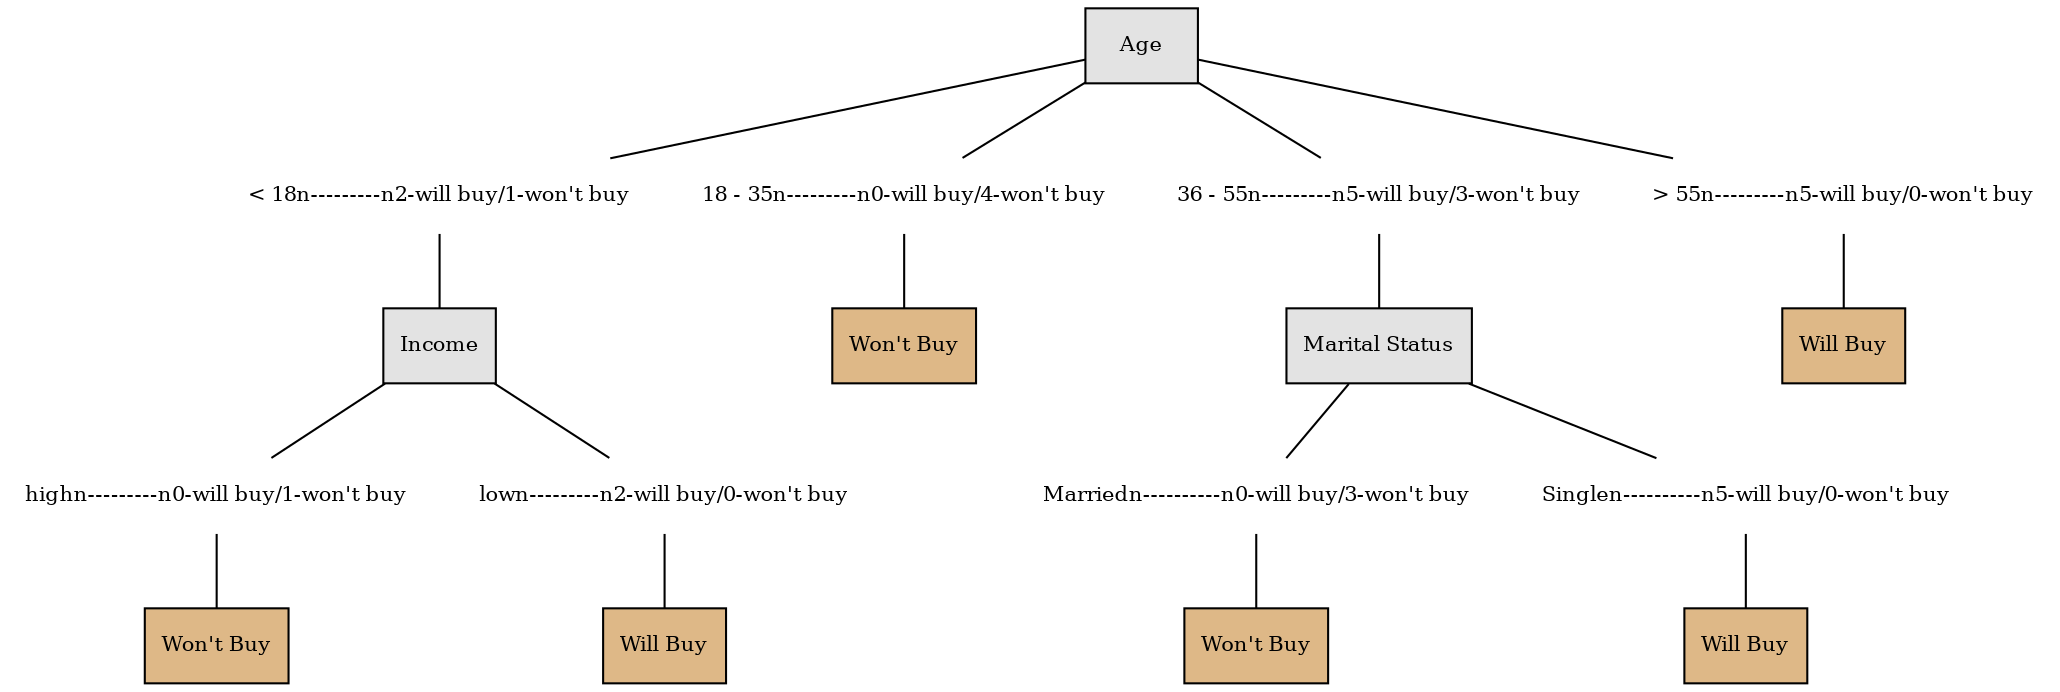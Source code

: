 digraph dtree {
    node [fontsize=10, shape=box];

    age [label=Age, style=filled, fillcolor=grey89];
    age1 [label="< 18n---------n2-will buy/1-won't buy", shape=plaintext];
    age2 [label="18 - 35n---------n0-will buy/4-won't buy", shape=plaintext];
    age3 [label="36 - 55n---------n5-will buy/3-won't buy", shape=plaintext];
    age4 [label="> 55n---------n5-will buy/0-won't buy", shape=plaintext];
    income [label=Income, style=filled, fillcolor=grey89, pos="111,170"];
    high [label="highn---------n0-will buy/1-won't buy", shape=plaintext];
    low [label="lown---------n2-will buy/0-won't buy", shape=plaintext];
    no1 [label="Won't Buy", style=filled, fillcolor=burlywood];
    yes1 [label="Will Buy", style=filled, fillcolor=burlywood];
    no2 [label="Won't Buy", style=filled, fillcolor=burlywood];
    marital_status [label="Marital Status", style=filled, fillcolor=grey89];
    yes2 [label="Will Buy", style=filled, fillcolor=burlywood];
    married [label="Marriedn----------n0-will buy/3-won't buy",
             shape=plaintext];
    single [label="Singlen----------n5-will buy/0-won't buy",
            shape=plaintext];
    no3 [label="Won't Buy", style=filled, fillcolor=burlywood];
    yes3 [label="Will Buy", style=filled, fillcolor=burlywood];

    age -> age1 [arrowhead=none];
    age -> age2 [arrowhead=none];
    age -> age3 [arrowhead=none];
    age -> age4 [arrowhead=none];
    age1 -> income [arrowhead=none];
    income -> high [arrowhead=none];
    income -> low [arrowhead=none];
    high -> no1 [arrowhead=none];
    low -> yes1 [arrowhead=none];
    age2 -> no2 [arrowhead=none];
    age3 -> marital_status [arrowhead=none];
    age4 -> yes2 [arrowhead=none];
    marital_status -> married [arrowhead=none];
    marital_status -> single [arrowhead=none];
    married -> no3 [arrowhead=none];
    single -> yes3 [arrowhead=none];
}
